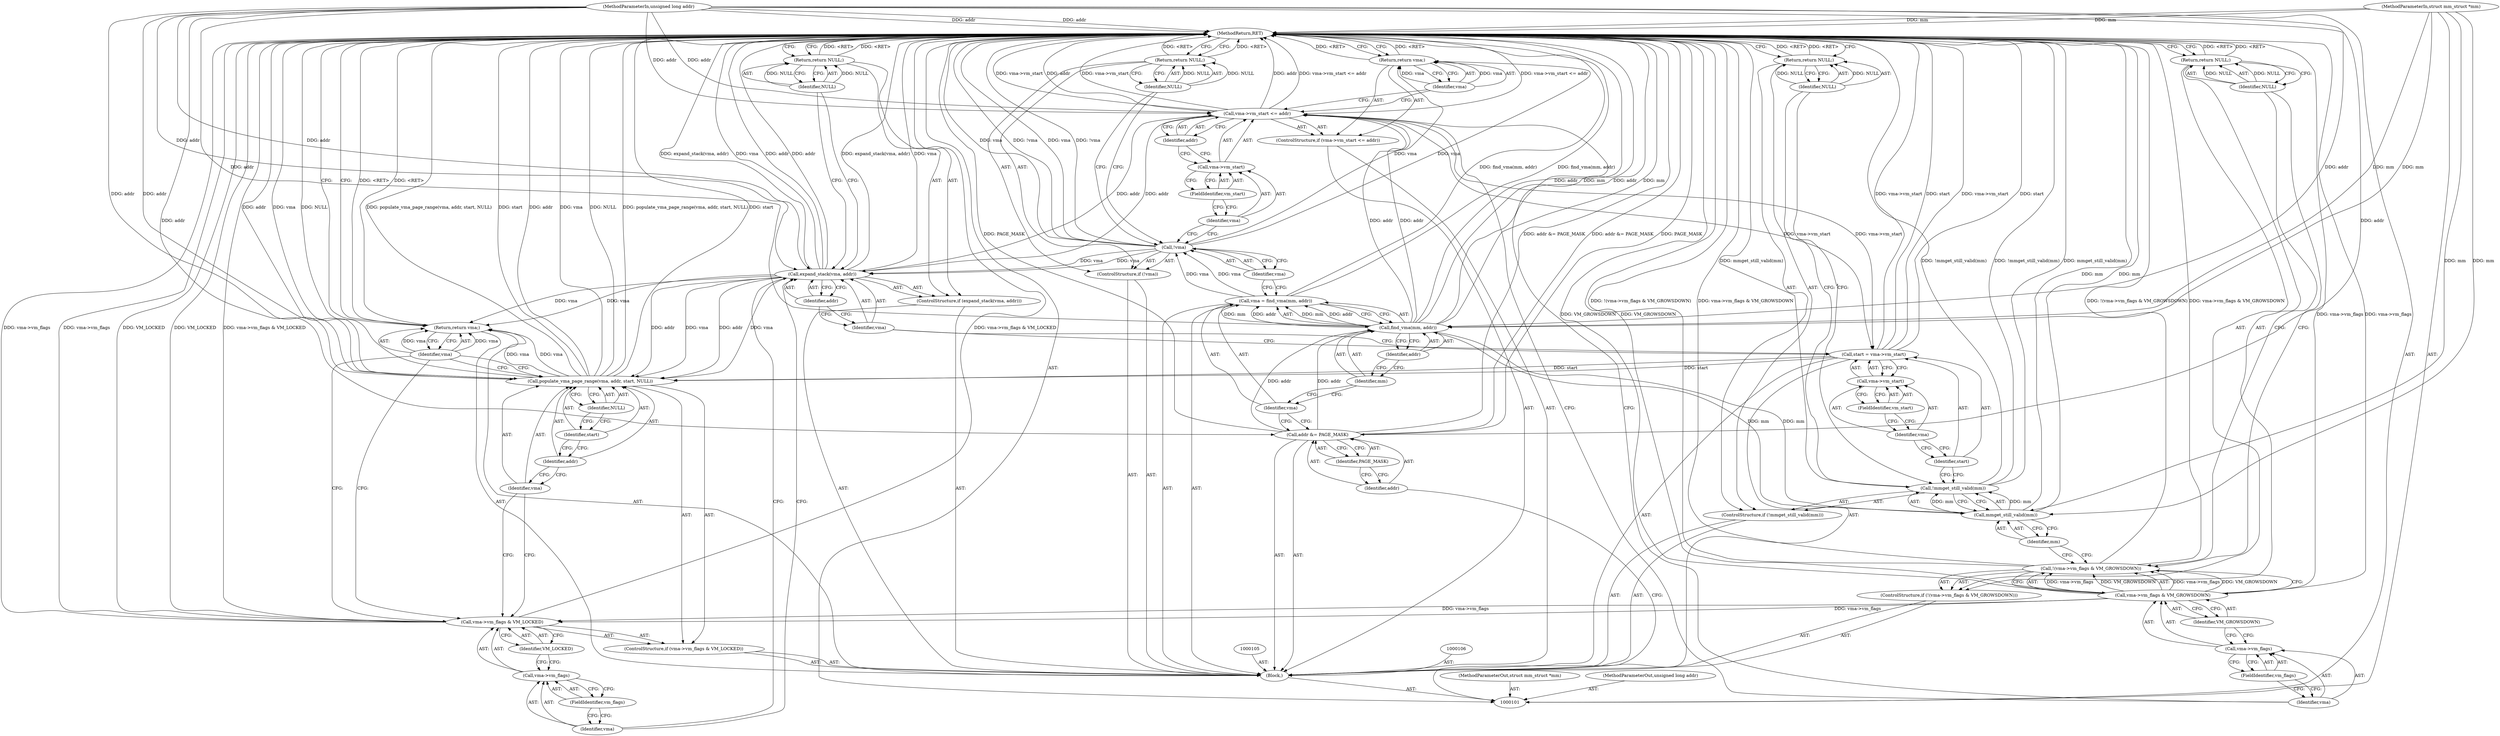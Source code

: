digraph "0_linux_04f5866e41fb70690e28397487d8bd8eea7d712a_6" {
"1000167" [label="(MethodReturn,RET)"];
"1000102" [label="(MethodParameterIn,struct mm_struct *mm)"];
"1000225" [label="(MethodParameterOut,struct mm_struct *mm)"];
"1000103" [label="(MethodParameterIn,unsigned long addr)"];
"1000226" [label="(MethodParameterOut,unsigned long addr)"];
"1000120" [label="(ControlStructure,if (vma->vm_start <= addr))"];
"1000124" [label="(FieldIdentifier,vm_start)"];
"1000125" [label="(Identifier,addr)"];
"1000121" [label="(Call,vma->vm_start <= addr)"];
"1000122" [label="(Call,vma->vm_start)"];
"1000123" [label="(Identifier,vma)"];
"1000127" [label="(Identifier,vma)"];
"1000126" [label="(Return,return vma;)"];
"1000133" [label="(FieldIdentifier,vm_flags)"];
"1000128" [label="(ControlStructure,if (!(vma->vm_flags & VM_GROWSDOWN)))"];
"1000134" [label="(Identifier,VM_GROWSDOWN)"];
"1000129" [label="(Call,!(vma->vm_flags & VM_GROWSDOWN))"];
"1000130" [label="(Call,vma->vm_flags & VM_GROWSDOWN)"];
"1000131" [label="(Call,vma->vm_flags)"];
"1000132" [label="(Identifier,vma)"];
"1000136" [label="(Identifier,NULL)"];
"1000135" [label="(Return,return NULL;)"];
"1000137" [label="(ControlStructure,if (!mmget_still_valid(mm)))"];
"1000140" [label="(Identifier,mm)"];
"1000138" [label="(Call,!mmget_still_valid(mm))"];
"1000139" [label="(Call,mmget_still_valid(mm))"];
"1000141" [label="(Return,return NULL;)"];
"1000142" [label="(Identifier,NULL)"];
"1000145" [label="(Call,vma->vm_start)"];
"1000146" [label="(Identifier,vma)"];
"1000147" [label="(FieldIdentifier,vm_start)"];
"1000143" [label="(Call,start = vma->vm_start)"];
"1000144" [label="(Identifier,start)"];
"1000150" [label="(Identifier,vma)"];
"1000148" [label="(ControlStructure,if (expand_stack(vma, addr)))"];
"1000151" [label="(Identifier,addr)"];
"1000149" [label="(Call,expand_stack(vma, addr))"];
"1000153" [label="(Identifier,NULL)"];
"1000152" [label="(Return,return NULL;)"];
"1000104" [label="(Block,)"];
"1000154" [label="(ControlStructure,if (vma->vm_flags & VM_LOCKED))"];
"1000158" [label="(FieldIdentifier,vm_flags)"];
"1000159" [label="(Identifier,VM_LOCKED)"];
"1000155" [label="(Call,vma->vm_flags & VM_LOCKED)"];
"1000156" [label="(Call,vma->vm_flags)"];
"1000157" [label="(Identifier,vma)"];
"1000160" [label="(Call,populate_vma_page_range(vma, addr, start, NULL))"];
"1000161" [label="(Identifier,vma)"];
"1000162" [label="(Identifier,addr)"];
"1000163" [label="(Identifier,start)"];
"1000164" [label="(Identifier,NULL)"];
"1000165" [label="(Return,return vma;)"];
"1000166" [label="(Identifier,vma)"];
"1000107" [label="(Call,addr &= PAGE_MASK)"];
"1000108" [label="(Identifier,addr)"];
"1000109" [label="(Identifier,PAGE_MASK)"];
"1000110" [label="(Call,vma = find_vma(mm, addr))"];
"1000111" [label="(Identifier,vma)"];
"1000113" [label="(Identifier,mm)"];
"1000114" [label="(Identifier,addr)"];
"1000112" [label="(Call,find_vma(mm, addr))"];
"1000115" [label="(ControlStructure,if (!vma))"];
"1000116" [label="(Call,!vma)"];
"1000117" [label="(Identifier,vma)"];
"1000118" [label="(Return,return NULL;)"];
"1000119" [label="(Identifier,NULL)"];
"1000167" -> "1000101"  [label="AST: "];
"1000167" -> "1000118"  [label="CFG: "];
"1000167" -> "1000126"  [label="CFG: "];
"1000167" -> "1000135"  [label="CFG: "];
"1000167" -> "1000141"  [label="CFG: "];
"1000167" -> "1000152"  [label="CFG: "];
"1000167" -> "1000165"  [label="CFG: "];
"1000152" -> "1000167"  [label="DDG: <RET>"];
"1000165" -> "1000167"  [label="DDG: <RET>"];
"1000126" -> "1000167"  [label="DDG: <RET>"];
"1000118" -> "1000167"  [label="DDG: <RET>"];
"1000141" -> "1000167"  [label="DDG: <RET>"];
"1000135" -> "1000167"  [label="DDG: <RET>"];
"1000121" -> "1000167"  [label="DDG: addr"];
"1000121" -> "1000167"  [label="DDG: vma->vm_start <= addr"];
"1000121" -> "1000167"  [label="DDG: vma->vm_start"];
"1000138" -> "1000167"  [label="DDG: mmget_still_valid(mm)"];
"1000138" -> "1000167"  [label="DDG: !mmget_still_valid(mm)"];
"1000139" -> "1000167"  [label="DDG: mm"];
"1000149" -> "1000167"  [label="DDG: expand_stack(vma, addr)"];
"1000149" -> "1000167"  [label="DDG: vma"];
"1000149" -> "1000167"  [label="DDG: addr"];
"1000107" -> "1000167"  [label="DDG: PAGE_MASK"];
"1000107" -> "1000167"  [label="DDG: addr &= PAGE_MASK"];
"1000130" -> "1000167"  [label="DDG: vma->vm_flags"];
"1000130" -> "1000167"  [label="DDG: VM_GROWSDOWN"];
"1000155" -> "1000167"  [label="DDG: VM_LOCKED"];
"1000155" -> "1000167"  [label="DDG: vma->vm_flags & VM_LOCKED"];
"1000155" -> "1000167"  [label="DDG: vma->vm_flags"];
"1000116" -> "1000167"  [label="DDG: vma"];
"1000116" -> "1000167"  [label="DDG: !vma"];
"1000129" -> "1000167"  [label="DDG: vma->vm_flags & VM_GROWSDOWN"];
"1000129" -> "1000167"  [label="DDG: !(vma->vm_flags & VM_GROWSDOWN)"];
"1000160" -> "1000167"  [label="DDG: NULL"];
"1000160" -> "1000167"  [label="DDG: populate_vma_page_range(vma, addr, start, NULL)"];
"1000160" -> "1000167"  [label="DDG: start"];
"1000160" -> "1000167"  [label="DDG: addr"];
"1000160" -> "1000167"  [label="DDG: vma"];
"1000112" -> "1000167"  [label="DDG: addr"];
"1000112" -> "1000167"  [label="DDG: mm"];
"1000103" -> "1000167"  [label="DDG: addr"];
"1000143" -> "1000167"  [label="DDG: start"];
"1000143" -> "1000167"  [label="DDG: vma->vm_start"];
"1000102" -> "1000167"  [label="DDG: mm"];
"1000110" -> "1000167"  [label="DDG: find_vma(mm, addr)"];
"1000102" -> "1000101"  [label="AST: "];
"1000102" -> "1000167"  [label="DDG: mm"];
"1000102" -> "1000112"  [label="DDG: mm"];
"1000102" -> "1000139"  [label="DDG: mm"];
"1000225" -> "1000101"  [label="AST: "];
"1000103" -> "1000101"  [label="AST: "];
"1000103" -> "1000167"  [label="DDG: addr"];
"1000103" -> "1000107"  [label="DDG: addr"];
"1000103" -> "1000112"  [label="DDG: addr"];
"1000103" -> "1000121"  [label="DDG: addr"];
"1000103" -> "1000149"  [label="DDG: addr"];
"1000103" -> "1000160"  [label="DDG: addr"];
"1000226" -> "1000101"  [label="AST: "];
"1000120" -> "1000104"  [label="AST: "];
"1000121" -> "1000120"  [label="AST: "];
"1000126" -> "1000120"  [label="AST: "];
"1000124" -> "1000122"  [label="AST: "];
"1000124" -> "1000123"  [label="CFG: "];
"1000122" -> "1000124"  [label="CFG: "];
"1000125" -> "1000121"  [label="AST: "];
"1000125" -> "1000122"  [label="CFG: "];
"1000121" -> "1000125"  [label="CFG: "];
"1000121" -> "1000120"  [label="AST: "];
"1000121" -> "1000125"  [label="CFG: "];
"1000122" -> "1000121"  [label="AST: "];
"1000125" -> "1000121"  [label="AST: "];
"1000127" -> "1000121"  [label="CFG: "];
"1000132" -> "1000121"  [label="CFG: "];
"1000121" -> "1000167"  [label="DDG: addr"];
"1000121" -> "1000167"  [label="DDG: vma->vm_start <= addr"];
"1000121" -> "1000167"  [label="DDG: vma->vm_start"];
"1000112" -> "1000121"  [label="DDG: addr"];
"1000103" -> "1000121"  [label="DDG: addr"];
"1000121" -> "1000143"  [label="DDG: vma->vm_start"];
"1000121" -> "1000149"  [label="DDG: addr"];
"1000122" -> "1000121"  [label="AST: "];
"1000122" -> "1000124"  [label="CFG: "];
"1000123" -> "1000122"  [label="AST: "];
"1000124" -> "1000122"  [label="AST: "];
"1000125" -> "1000122"  [label="CFG: "];
"1000123" -> "1000122"  [label="AST: "];
"1000123" -> "1000116"  [label="CFG: "];
"1000124" -> "1000123"  [label="CFG: "];
"1000127" -> "1000126"  [label="AST: "];
"1000127" -> "1000121"  [label="CFG: "];
"1000126" -> "1000127"  [label="CFG: "];
"1000127" -> "1000126"  [label="DDG: vma"];
"1000126" -> "1000120"  [label="AST: "];
"1000126" -> "1000127"  [label="CFG: "];
"1000127" -> "1000126"  [label="AST: "];
"1000167" -> "1000126"  [label="CFG: "];
"1000126" -> "1000167"  [label="DDG: <RET>"];
"1000127" -> "1000126"  [label="DDG: vma"];
"1000116" -> "1000126"  [label="DDG: vma"];
"1000133" -> "1000131"  [label="AST: "];
"1000133" -> "1000132"  [label="CFG: "];
"1000131" -> "1000133"  [label="CFG: "];
"1000128" -> "1000104"  [label="AST: "];
"1000129" -> "1000128"  [label="AST: "];
"1000135" -> "1000128"  [label="AST: "];
"1000134" -> "1000130"  [label="AST: "];
"1000134" -> "1000131"  [label="CFG: "];
"1000130" -> "1000134"  [label="CFG: "];
"1000129" -> "1000128"  [label="AST: "];
"1000129" -> "1000130"  [label="CFG: "];
"1000130" -> "1000129"  [label="AST: "];
"1000136" -> "1000129"  [label="CFG: "];
"1000140" -> "1000129"  [label="CFG: "];
"1000129" -> "1000167"  [label="DDG: vma->vm_flags & VM_GROWSDOWN"];
"1000129" -> "1000167"  [label="DDG: !(vma->vm_flags & VM_GROWSDOWN)"];
"1000130" -> "1000129"  [label="DDG: vma->vm_flags"];
"1000130" -> "1000129"  [label="DDG: VM_GROWSDOWN"];
"1000130" -> "1000129"  [label="AST: "];
"1000130" -> "1000134"  [label="CFG: "];
"1000131" -> "1000130"  [label="AST: "];
"1000134" -> "1000130"  [label="AST: "];
"1000129" -> "1000130"  [label="CFG: "];
"1000130" -> "1000167"  [label="DDG: vma->vm_flags"];
"1000130" -> "1000167"  [label="DDG: VM_GROWSDOWN"];
"1000130" -> "1000129"  [label="DDG: vma->vm_flags"];
"1000130" -> "1000129"  [label="DDG: VM_GROWSDOWN"];
"1000130" -> "1000155"  [label="DDG: vma->vm_flags"];
"1000131" -> "1000130"  [label="AST: "];
"1000131" -> "1000133"  [label="CFG: "];
"1000132" -> "1000131"  [label="AST: "];
"1000133" -> "1000131"  [label="AST: "];
"1000134" -> "1000131"  [label="CFG: "];
"1000132" -> "1000131"  [label="AST: "];
"1000132" -> "1000121"  [label="CFG: "];
"1000133" -> "1000132"  [label="CFG: "];
"1000136" -> "1000135"  [label="AST: "];
"1000136" -> "1000129"  [label="CFG: "];
"1000135" -> "1000136"  [label="CFG: "];
"1000136" -> "1000135"  [label="DDG: NULL"];
"1000135" -> "1000128"  [label="AST: "];
"1000135" -> "1000136"  [label="CFG: "];
"1000136" -> "1000135"  [label="AST: "];
"1000167" -> "1000135"  [label="CFG: "];
"1000135" -> "1000167"  [label="DDG: <RET>"];
"1000136" -> "1000135"  [label="DDG: NULL"];
"1000137" -> "1000104"  [label="AST: "];
"1000138" -> "1000137"  [label="AST: "];
"1000141" -> "1000137"  [label="AST: "];
"1000140" -> "1000139"  [label="AST: "];
"1000140" -> "1000129"  [label="CFG: "];
"1000139" -> "1000140"  [label="CFG: "];
"1000138" -> "1000137"  [label="AST: "];
"1000138" -> "1000139"  [label="CFG: "];
"1000139" -> "1000138"  [label="AST: "];
"1000142" -> "1000138"  [label="CFG: "];
"1000144" -> "1000138"  [label="CFG: "];
"1000138" -> "1000167"  [label="DDG: mmget_still_valid(mm)"];
"1000138" -> "1000167"  [label="DDG: !mmget_still_valid(mm)"];
"1000139" -> "1000138"  [label="DDG: mm"];
"1000139" -> "1000138"  [label="AST: "];
"1000139" -> "1000140"  [label="CFG: "];
"1000140" -> "1000139"  [label="AST: "];
"1000138" -> "1000139"  [label="CFG: "];
"1000139" -> "1000167"  [label="DDG: mm"];
"1000139" -> "1000138"  [label="DDG: mm"];
"1000112" -> "1000139"  [label="DDG: mm"];
"1000102" -> "1000139"  [label="DDG: mm"];
"1000141" -> "1000137"  [label="AST: "];
"1000141" -> "1000142"  [label="CFG: "];
"1000142" -> "1000141"  [label="AST: "];
"1000167" -> "1000141"  [label="CFG: "];
"1000141" -> "1000167"  [label="DDG: <RET>"];
"1000142" -> "1000141"  [label="DDG: NULL"];
"1000142" -> "1000141"  [label="AST: "];
"1000142" -> "1000138"  [label="CFG: "];
"1000141" -> "1000142"  [label="CFG: "];
"1000142" -> "1000141"  [label="DDG: NULL"];
"1000145" -> "1000143"  [label="AST: "];
"1000145" -> "1000147"  [label="CFG: "];
"1000146" -> "1000145"  [label="AST: "];
"1000147" -> "1000145"  [label="AST: "];
"1000143" -> "1000145"  [label="CFG: "];
"1000146" -> "1000145"  [label="AST: "];
"1000146" -> "1000144"  [label="CFG: "];
"1000147" -> "1000146"  [label="CFG: "];
"1000147" -> "1000145"  [label="AST: "];
"1000147" -> "1000146"  [label="CFG: "];
"1000145" -> "1000147"  [label="CFG: "];
"1000143" -> "1000104"  [label="AST: "];
"1000143" -> "1000145"  [label="CFG: "];
"1000144" -> "1000143"  [label="AST: "];
"1000145" -> "1000143"  [label="AST: "];
"1000150" -> "1000143"  [label="CFG: "];
"1000143" -> "1000167"  [label="DDG: start"];
"1000143" -> "1000167"  [label="DDG: vma->vm_start"];
"1000121" -> "1000143"  [label="DDG: vma->vm_start"];
"1000143" -> "1000160"  [label="DDG: start"];
"1000144" -> "1000143"  [label="AST: "];
"1000144" -> "1000138"  [label="CFG: "];
"1000146" -> "1000144"  [label="CFG: "];
"1000150" -> "1000149"  [label="AST: "];
"1000150" -> "1000143"  [label="CFG: "];
"1000151" -> "1000150"  [label="CFG: "];
"1000148" -> "1000104"  [label="AST: "];
"1000149" -> "1000148"  [label="AST: "];
"1000152" -> "1000148"  [label="AST: "];
"1000151" -> "1000149"  [label="AST: "];
"1000151" -> "1000150"  [label="CFG: "];
"1000149" -> "1000151"  [label="CFG: "];
"1000149" -> "1000148"  [label="AST: "];
"1000149" -> "1000151"  [label="CFG: "];
"1000150" -> "1000149"  [label="AST: "];
"1000151" -> "1000149"  [label="AST: "];
"1000153" -> "1000149"  [label="CFG: "];
"1000157" -> "1000149"  [label="CFG: "];
"1000149" -> "1000167"  [label="DDG: expand_stack(vma, addr)"];
"1000149" -> "1000167"  [label="DDG: vma"];
"1000149" -> "1000167"  [label="DDG: addr"];
"1000116" -> "1000149"  [label="DDG: vma"];
"1000121" -> "1000149"  [label="DDG: addr"];
"1000103" -> "1000149"  [label="DDG: addr"];
"1000149" -> "1000160"  [label="DDG: vma"];
"1000149" -> "1000160"  [label="DDG: addr"];
"1000149" -> "1000165"  [label="DDG: vma"];
"1000153" -> "1000152"  [label="AST: "];
"1000153" -> "1000149"  [label="CFG: "];
"1000152" -> "1000153"  [label="CFG: "];
"1000153" -> "1000152"  [label="DDG: NULL"];
"1000152" -> "1000148"  [label="AST: "];
"1000152" -> "1000153"  [label="CFG: "];
"1000153" -> "1000152"  [label="AST: "];
"1000167" -> "1000152"  [label="CFG: "];
"1000152" -> "1000167"  [label="DDG: <RET>"];
"1000153" -> "1000152"  [label="DDG: NULL"];
"1000104" -> "1000101"  [label="AST: "];
"1000105" -> "1000104"  [label="AST: "];
"1000106" -> "1000104"  [label="AST: "];
"1000107" -> "1000104"  [label="AST: "];
"1000110" -> "1000104"  [label="AST: "];
"1000115" -> "1000104"  [label="AST: "];
"1000120" -> "1000104"  [label="AST: "];
"1000128" -> "1000104"  [label="AST: "];
"1000137" -> "1000104"  [label="AST: "];
"1000143" -> "1000104"  [label="AST: "];
"1000148" -> "1000104"  [label="AST: "];
"1000154" -> "1000104"  [label="AST: "];
"1000165" -> "1000104"  [label="AST: "];
"1000154" -> "1000104"  [label="AST: "];
"1000155" -> "1000154"  [label="AST: "];
"1000160" -> "1000154"  [label="AST: "];
"1000158" -> "1000156"  [label="AST: "];
"1000158" -> "1000157"  [label="CFG: "];
"1000156" -> "1000158"  [label="CFG: "];
"1000159" -> "1000155"  [label="AST: "];
"1000159" -> "1000156"  [label="CFG: "];
"1000155" -> "1000159"  [label="CFG: "];
"1000155" -> "1000154"  [label="AST: "];
"1000155" -> "1000159"  [label="CFG: "];
"1000156" -> "1000155"  [label="AST: "];
"1000159" -> "1000155"  [label="AST: "];
"1000161" -> "1000155"  [label="CFG: "];
"1000166" -> "1000155"  [label="CFG: "];
"1000155" -> "1000167"  [label="DDG: VM_LOCKED"];
"1000155" -> "1000167"  [label="DDG: vma->vm_flags & VM_LOCKED"];
"1000155" -> "1000167"  [label="DDG: vma->vm_flags"];
"1000130" -> "1000155"  [label="DDG: vma->vm_flags"];
"1000156" -> "1000155"  [label="AST: "];
"1000156" -> "1000158"  [label="CFG: "];
"1000157" -> "1000156"  [label="AST: "];
"1000158" -> "1000156"  [label="AST: "];
"1000159" -> "1000156"  [label="CFG: "];
"1000157" -> "1000156"  [label="AST: "];
"1000157" -> "1000149"  [label="CFG: "];
"1000158" -> "1000157"  [label="CFG: "];
"1000160" -> "1000154"  [label="AST: "];
"1000160" -> "1000164"  [label="CFG: "];
"1000161" -> "1000160"  [label="AST: "];
"1000162" -> "1000160"  [label="AST: "];
"1000163" -> "1000160"  [label="AST: "];
"1000164" -> "1000160"  [label="AST: "];
"1000166" -> "1000160"  [label="CFG: "];
"1000160" -> "1000167"  [label="DDG: NULL"];
"1000160" -> "1000167"  [label="DDG: populate_vma_page_range(vma, addr, start, NULL)"];
"1000160" -> "1000167"  [label="DDG: start"];
"1000160" -> "1000167"  [label="DDG: addr"];
"1000160" -> "1000167"  [label="DDG: vma"];
"1000149" -> "1000160"  [label="DDG: vma"];
"1000149" -> "1000160"  [label="DDG: addr"];
"1000103" -> "1000160"  [label="DDG: addr"];
"1000143" -> "1000160"  [label="DDG: start"];
"1000160" -> "1000165"  [label="DDG: vma"];
"1000161" -> "1000160"  [label="AST: "];
"1000161" -> "1000155"  [label="CFG: "];
"1000162" -> "1000161"  [label="CFG: "];
"1000162" -> "1000160"  [label="AST: "];
"1000162" -> "1000161"  [label="CFG: "];
"1000163" -> "1000162"  [label="CFG: "];
"1000163" -> "1000160"  [label="AST: "];
"1000163" -> "1000162"  [label="CFG: "];
"1000164" -> "1000163"  [label="CFG: "];
"1000164" -> "1000160"  [label="AST: "];
"1000164" -> "1000163"  [label="CFG: "];
"1000160" -> "1000164"  [label="CFG: "];
"1000165" -> "1000104"  [label="AST: "];
"1000165" -> "1000166"  [label="CFG: "];
"1000166" -> "1000165"  [label="AST: "];
"1000167" -> "1000165"  [label="CFG: "];
"1000165" -> "1000167"  [label="DDG: <RET>"];
"1000166" -> "1000165"  [label="DDG: vma"];
"1000149" -> "1000165"  [label="DDG: vma"];
"1000160" -> "1000165"  [label="DDG: vma"];
"1000166" -> "1000165"  [label="AST: "];
"1000166" -> "1000160"  [label="CFG: "];
"1000166" -> "1000155"  [label="CFG: "];
"1000165" -> "1000166"  [label="CFG: "];
"1000166" -> "1000165"  [label="DDG: vma"];
"1000107" -> "1000104"  [label="AST: "];
"1000107" -> "1000109"  [label="CFG: "];
"1000108" -> "1000107"  [label="AST: "];
"1000109" -> "1000107"  [label="AST: "];
"1000111" -> "1000107"  [label="CFG: "];
"1000107" -> "1000167"  [label="DDG: PAGE_MASK"];
"1000107" -> "1000167"  [label="DDG: addr &= PAGE_MASK"];
"1000103" -> "1000107"  [label="DDG: addr"];
"1000107" -> "1000112"  [label="DDG: addr"];
"1000108" -> "1000107"  [label="AST: "];
"1000108" -> "1000101"  [label="CFG: "];
"1000109" -> "1000108"  [label="CFG: "];
"1000109" -> "1000107"  [label="AST: "];
"1000109" -> "1000108"  [label="CFG: "];
"1000107" -> "1000109"  [label="CFG: "];
"1000110" -> "1000104"  [label="AST: "];
"1000110" -> "1000112"  [label="CFG: "];
"1000111" -> "1000110"  [label="AST: "];
"1000112" -> "1000110"  [label="AST: "];
"1000117" -> "1000110"  [label="CFG: "];
"1000110" -> "1000167"  [label="DDG: find_vma(mm, addr)"];
"1000112" -> "1000110"  [label="DDG: mm"];
"1000112" -> "1000110"  [label="DDG: addr"];
"1000110" -> "1000116"  [label="DDG: vma"];
"1000111" -> "1000110"  [label="AST: "];
"1000111" -> "1000107"  [label="CFG: "];
"1000113" -> "1000111"  [label="CFG: "];
"1000113" -> "1000112"  [label="AST: "];
"1000113" -> "1000111"  [label="CFG: "];
"1000114" -> "1000113"  [label="CFG: "];
"1000114" -> "1000112"  [label="AST: "];
"1000114" -> "1000113"  [label="CFG: "];
"1000112" -> "1000114"  [label="CFG: "];
"1000112" -> "1000110"  [label="AST: "];
"1000112" -> "1000114"  [label="CFG: "];
"1000113" -> "1000112"  [label="AST: "];
"1000114" -> "1000112"  [label="AST: "];
"1000110" -> "1000112"  [label="CFG: "];
"1000112" -> "1000167"  [label="DDG: addr"];
"1000112" -> "1000167"  [label="DDG: mm"];
"1000112" -> "1000110"  [label="DDG: mm"];
"1000112" -> "1000110"  [label="DDG: addr"];
"1000102" -> "1000112"  [label="DDG: mm"];
"1000107" -> "1000112"  [label="DDG: addr"];
"1000103" -> "1000112"  [label="DDG: addr"];
"1000112" -> "1000121"  [label="DDG: addr"];
"1000112" -> "1000139"  [label="DDG: mm"];
"1000115" -> "1000104"  [label="AST: "];
"1000116" -> "1000115"  [label="AST: "];
"1000118" -> "1000115"  [label="AST: "];
"1000116" -> "1000115"  [label="AST: "];
"1000116" -> "1000117"  [label="CFG: "];
"1000117" -> "1000116"  [label="AST: "];
"1000119" -> "1000116"  [label="CFG: "];
"1000123" -> "1000116"  [label="CFG: "];
"1000116" -> "1000167"  [label="DDG: vma"];
"1000116" -> "1000167"  [label="DDG: !vma"];
"1000110" -> "1000116"  [label="DDG: vma"];
"1000116" -> "1000126"  [label="DDG: vma"];
"1000116" -> "1000149"  [label="DDG: vma"];
"1000117" -> "1000116"  [label="AST: "];
"1000117" -> "1000110"  [label="CFG: "];
"1000116" -> "1000117"  [label="CFG: "];
"1000118" -> "1000115"  [label="AST: "];
"1000118" -> "1000119"  [label="CFG: "];
"1000119" -> "1000118"  [label="AST: "];
"1000167" -> "1000118"  [label="CFG: "];
"1000118" -> "1000167"  [label="DDG: <RET>"];
"1000119" -> "1000118"  [label="DDG: NULL"];
"1000119" -> "1000118"  [label="AST: "];
"1000119" -> "1000116"  [label="CFG: "];
"1000118" -> "1000119"  [label="CFG: "];
"1000119" -> "1000118"  [label="DDG: NULL"];
}
